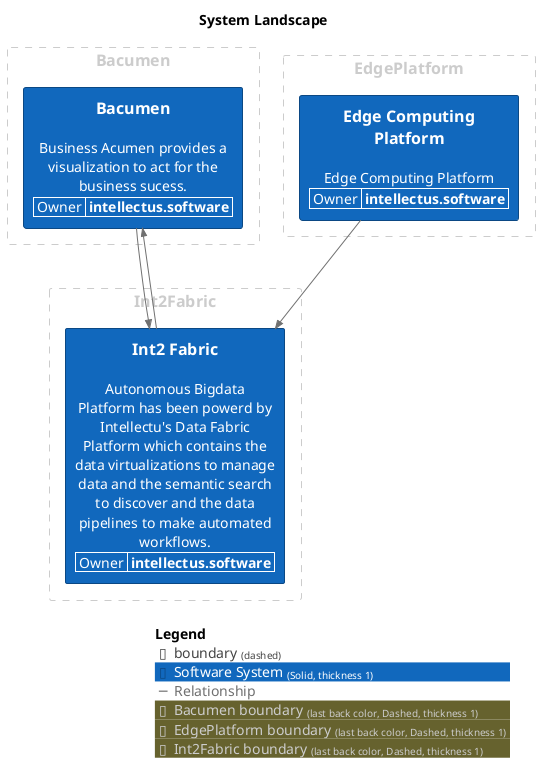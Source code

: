 @startuml
set separator none
title System Landscape

top to bottom direction

!include <C4/C4>
!include <C4/C4_Context>

AddElementTag("Software System", $bgColor="#1168bd", $borderColor="#0b4884", $fontColor="#ffffff", $sprite="", $shadowing="", $borderStyle="Solid", $borderThickness="1")

AddRelTag("Relationship", $textColor="#707070", $lineColor="#707070", $lineStyle = "")

AddBoundaryTag("Bacumen", $borderColor="#cccccc", $fontColor="#cccccc", $borderStyle="Dashed", $borderThickness="1")
Boundary(group_1, "Bacumen", $tags="Bacumen") {
  WithoutPropertyHeader()
  AddProperty("Owner","intellectus.software")
  System(Bacumen, "Bacumen", $descr="Business Acumen provides a visualization to act for the business sucess.", $tags="Software System", $link="")
}

AddBoundaryTag("EdgePlatform", $borderColor="#cccccc", $fontColor="#cccccc", $borderStyle="Dashed", $borderThickness="1")
Boundary(group_2, "EdgePlatform", $tags="EdgePlatform") {
  WithoutPropertyHeader()
  AddProperty("Owner","intellectus.software")
  System(EdgeComputingPlatform, "Edge Computing Platform", $descr="Edge Computing Platform", $tags="Software System", $link="")
}

AddBoundaryTag("Int2Fabric", $borderColor="#cccccc", $fontColor="#cccccc", $borderStyle="Dashed", $borderThickness="1")
Boundary(group_3, "Int2Fabric", $tags="Int2Fabric") {
  WithoutPropertyHeader()
  AddProperty("Owner","intellectus.software")
  System(Int2Fabric, "Int2 Fabric", $descr="Autonomous Bigdata Platform has been powerd by Intellectu's Data Fabric Platform which contains the data virtualizations to manage data and the semantic search to discover and the data pipelines to make automated workflows.", $tags="Software System", $link="")
}


Rel(Bacumen, Int2Fabric, "", $techn="", $tags="Relationship", $link="")
Rel(EdgeComputingPlatform, Int2Fabric, "", $techn="", $tags="Relationship", $link="")
Rel(Int2Fabric, Bacumen, "", $techn="", $tags="Relationship", $link="")

SHOW_LEGEND(true)
@enduml